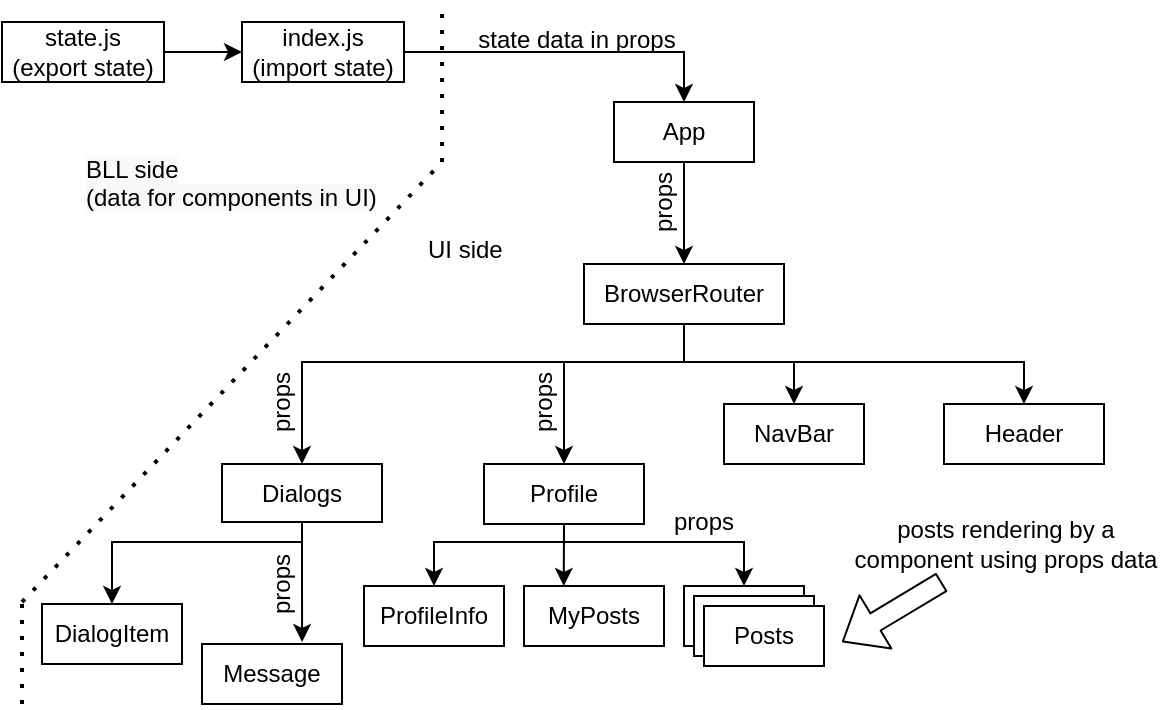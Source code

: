 <mxfile version="14.9.1" type="github">
  <diagram id="FIvKXW3m4rF-JjWIWFt3" name="Page-1">
    <mxGraphModel dx="1065" dy="490" grid="1" gridSize="10" guides="1" tooltips="1" connect="1" arrows="1" fold="1" page="1" pageScale="1" pageWidth="827" pageHeight="1169" math="0" shadow="0">
      <root>
        <mxCell id="0" />
        <mxCell id="1" parent="0" />
        <mxCell id="Ye2gH1mY8wvx8TZLGT_f-8" style="edgeStyle=orthogonalEdgeStyle;rounded=0;orthogonalLoop=1;jettySize=auto;html=1;exitX=1;exitY=0.5;exitDx=0;exitDy=0;entryX=0.5;entryY=0;entryDx=0;entryDy=0;" parent="1" source="Ye2gH1mY8wvx8TZLGT_f-1" target="Ye2gH1mY8wvx8TZLGT_f-2" edge="1">
          <mxGeometry relative="1" as="geometry" />
        </mxCell>
        <mxCell id="Ye2gH1mY8wvx8TZLGT_f-1" value="index.js&lt;br&gt;(import state)" style="rounded=0;whiteSpace=wrap;html=1;" parent="1" vertex="1">
          <mxGeometry x="250" y="50" width="81" height="30" as="geometry" />
        </mxCell>
        <mxCell id="Ye2gH1mY8wvx8TZLGT_f-9" style="edgeStyle=orthogonalEdgeStyle;rounded=0;orthogonalLoop=1;jettySize=auto;html=1;exitX=0.5;exitY=1;exitDx=0;exitDy=0;entryX=0.5;entryY=0;entryDx=0;entryDy=0;" parent="1" source="Ye2gH1mY8wvx8TZLGT_f-2" target="Ye2gH1mY8wvx8TZLGT_f-3" edge="1">
          <mxGeometry relative="1" as="geometry" />
        </mxCell>
        <mxCell id="Ye2gH1mY8wvx8TZLGT_f-2" value="App" style="rounded=0;whiteSpace=wrap;html=1;" parent="1" vertex="1">
          <mxGeometry x="436" y="90" width="70" height="30" as="geometry" />
        </mxCell>
        <mxCell id="Ye2gH1mY8wvx8TZLGT_f-12" style="edgeStyle=orthogonalEdgeStyle;rounded=0;orthogonalLoop=1;jettySize=auto;html=1;exitX=0.5;exitY=1;exitDx=0;exitDy=0;entryX=0.5;entryY=0;entryDx=0;entryDy=0;" parent="1" source="Ye2gH1mY8wvx8TZLGT_f-3" target="Ye2gH1mY8wvx8TZLGT_f-6" edge="1">
          <mxGeometry relative="1" as="geometry">
            <Array as="points">
              <mxPoint x="471" y="220" />
              <mxPoint x="526" y="220" />
            </Array>
          </mxGeometry>
        </mxCell>
        <mxCell id="Ye2gH1mY8wvx8TZLGT_f-13" style="edgeStyle=orthogonalEdgeStyle;rounded=0;orthogonalLoop=1;jettySize=auto;html=1;exitX=0.5;exitY=1;exitDx=0;exitDy=0;entryX=0.5;entryY=0;entryDx=0;entryDy=0;" parent="1" source="Ye2gH1mY8wvx8TZLGT_f-3" target="Ye2gH1mY8wvx8TZLGT_f-7" edge="1">
          <mxGeometry relative="1" as="geometry">
            <Array as="points">
              <mxPoint x="471" y="220" />
              <mxPoint x="641" y="220" />
            </Array>
          </mxGeometry>
        </mxCell>
        <mxCell id="Ye2gH1mY8wvx8TZLGT_f-41" style="edgeStyle=orthogonalEdgeStyle;rounded=0;orthogonalLoop=1;jettySize=auto;html=1;exitX=0.5;exitY=1;exitDx=0;exitDy=0;entryX=0.5;entryY=0;entryDx=0;entryDy=0;" parent="1" source="Ye2gH1mY8wvx8TZLGT_f-3" target="Ye2gH1mY8wvx8TZLGT_f-5" edge="1">
          <mxGeometry relative="1" as="geometry">
            <Array as="points">
              <mxPoint x="471" y="220" />
              <mxPoint x="411" y="220" />
            </Array>
          </mxGeometry>
        </mxCell>
        <mxCell id="Ye2gH1mY8wvx8TZLGT_f-49" style="edgeStyle=orthogonalEdgeStyle;rounded=0;orthogonalLoop=1;jettySize=auto;html=1;exitX=0.5;exitY=1;exitDx=0;exitDy=0;entryX=0.5;entryY=0;entryDx=0;entryDy=0;" parent="1" source="Ye2gH1mY8wvx8TZLGT_f-3" target="Ye2gH1mY8wvx8TZLGT_f-4" edge="1">
          <mxGeometry relative="1" as="geometry">
            <mxPoint x="280" y="260" as="targetPoint" />
            <Array as="points">
              <mxPoint x="471" y="220" />
              <mxPoint x="280" y="220" />
            </Array>
          </mxGeometry>
        </mxCell>
        <mxCell id="Ye2gH1mY8wvx8TZLGT_f-3" value="BrowserRouter" style="rounded=0;whiteSpace=wrap;html=1;" parent="1" vertex="1">
          <mxGeometry x="421" y="171" width="100" height="30" as="geometry" />
        </mxCell>
        <mxCell id="Ye2gH1mY8wvx8TZLGT_f-47" style="edgeStyle=orthogonalEdgeStyle;rounded=0;orthogonalLoop=1;jettySize=auto;html=1;exitX=0.5;exitY=1;exitDx=0;exitDy=0;entryX=0.5;entryY=0;entryDx=0;entryDy=0;" parent="1" source="Ye2gH1mY8wvx8TZLGT_f-4" target="Ye2gH1mY8wvx8TZLGT_f-28" edge="1">
          <mxGeometry relative="1" as="geometry">
            <mxPoint x="210" y="330" as="targetPoint" />
            <Array as="points">
              <mxPoint x="280" y="310" />
              <mxPoint x="185" y="310" />
            </Array>
          </mxGeometry>
        </mxCell>
        <mxCell id="Ye2gH1mY8wvx8TZLGT_f-50" style="edgeStyle=orthogonalEdgeStyle;rounded=0;orthogonalLoop=1;jettySize=auto;html=1;exitX=0.5;exitY=1;exitDx=0;exitDy=0;" parent="1" source="Ye2gH1mY8wvx8TZLGT_f-4" edge="1">
          <mxGeometry relative="1" as="geometry">
            <mxPoint x="280.048" y="360" as="targetPoint" />
          </mxGeometry>
        </mxCell>
        <mxCell id="Ye2gH1mY8wvx8TZLGT_f-4" value="Dialogs" style="rounded=0;whiteSpace=wrap;html=1;" parent="1" vertex="1">
          <mxGeometry x="240" y="271" width="80" height="29" as="geometry" />
        </mxCell>
        <mxCell id="Ye2gH1mY8wvx8TZLGT_f-21" style="edgeStyle=orthogonalEdgeStyle;rounded=0;orthogonalLoop=1;jettySize=auto;html=1;exitX=0.5;exitY=1;exitDx=0;exitDy=0;entryX=0.5;entryY=0;entryDx=0;entryDy=0;" parent="1" source="Ye2gH1mY8wvx8TZLGT_f-5" target="Ye2gH1mY8wvx8TZLGT_f-14" edge="1">
          <mxGeometry relative="1" as="geometry">
            <Array as="points">
              <mxPoint x="411" y="310" />
              <mxPoint x="346" y="310" />
            </Array>
          </mxGeometry>
        </mxCell>
        <mxCell id="Ye2gH1mY8wvx8TZLGT_f-23" style="edgeStyle=orthogonalEdgeStyle;rounded=0;orthogonalLoop=1;jettySize=auto;html=1;exitX=0.5;exitY=1;exitDx=0;exitDy=0;entryX=0.5;entryY=0;entryDx=0;entryDy=0;" parent="1" source="Ye2gH1mY8wvx8TZLGT_f-5" target="Ye2gH1mY8wvx8TZLGT_f-16" edge="1">
          <mxGeometry relative="1" as="geometry">
            <Array as="points">
              <mxPoint x="411" y="310" />
              <mxPoint x="501" y="310" />
            </Array>
          </mxGeometry>
        </mxCell>
        <mxCell id="Ye2gH1mY8wvx8TZLGT_f-26" style="edgeStyle=orthogonalEdgeStyle;rounded=0;orthogonalLoop=1;jettySize=auto;html=1;exitX=0.5;exitY=1;exitDx=0;exitDy=0;entryX=0.284;entryY=0;entryDx=0;entryDy=0;entryPerimeter=0;" parent="1" source="Ye2gH1mY8wvx8TZLGT_f-5" target="Ye2gH1mY8wvx8TZLGT_f-15" edge="1">
          <mxGeometry relative="1" as="geometry" />
        </mxCell>
        <mxCell id="Ye2gH1mY8wvx8TZLGT_f-5" value="Profile" style="rounded=0;whiteSpace=wrap;html=1;" parent="1" vertex="1">
          <mxGeometry x="371" y="271" width="80" height="30" as="geometry" />
        </mxCell>
        <mxCell id="Ye2gH1mY8wvx8TZLGT_f-6" value="NavBar" style="rounded=0;whiteSpace=wrap;html=1;" parent="1" vertex="1">
          <mxGeometry x="491" y="241" width="70" height="30" as="geometry" />
        </mxCell>
        <mxCell id="Ye2gH1mY8wvx8TZLGT_f-7" value="Header" style="rounded=0;whiteSpace=wrap;html=1;" parent="1" vertex="1">
          <mxGeometry x="601" y="241" width="80" height="30" as="geometry" />
        </mxCell>
        <mxCell id="Ye2gH1mY8wvx8TZLGT_f-14" value="ProfileInfo" style="rounded=0;whiteSpace=wrap;html=1;" parent="1" vertex="1">
          <mxGeometry x="311" y="332" width="70" height="30" as="geometry" />
        </mxCell>
        <mxCell id="Ye2gH1mY8wvx8TZLGT_f-15" value="MyPosts" style="rounded=0;whiteSpace=wrap;html=1;" parent="1" vertex="1">
          <mxGeometry x="391" y="332" width="70" height="30" as="geometry" />
        </mxCell>
        <mxCell id="Ye2gH1mY8wvx8TZLGT_f-28" value="DialogItem" style="rounded=0;whiteSpace=wrap;html=1;" parent="1" vertex="1">
          <mxGeometry x="150" y="341" width="70" height="30" as="geometry" />
        </mxCell>
        <mxCell id="Ye2gH1mY8wvx8TZLGT_f-29" value="Message" style="rounded=0;whiteSpace=wrap;html=1;" parent="1" vertex="1">
          <mxGeometry x="230" y="361" width="70" height="30" as="geometry" />
        </mxCell>
        <mxCell id="Ye2gH1mY8wvx8TZLGT_f-35" value="" style="group" parent="1" vertex="1" connectable="0">
          <mxGeometry x="471" y="332" width="70" height="40" as="geometry" />
        </mxCell>
        <mxCell id="Ye2gH1mY8wvx8TZLGT_f-16" value="Posts" style="rounded=0;whiteSpace=wrap;html=1;" parent="Ye2gH1mY8wvx8TZLGT_f-35" vertex="1">
          <mxGeometry width="60" height="30" as="geometry" />
        </mxCell>
        <mxCell id="Ye2gH1mY8wvx8TZLGT_f-17" value="Posts" style="rounded=0;whiteSpace=wrap;html=1;" parent="Ye2gH1mY8wvx8TZLGT_f-35" vertex="1">
          <mxGeometry x="5" y="5" width="60" height="30" as="geometry" />
        </mxCell>
        <mxCell id="Ye2gH1mY8wvx8TZLGT_f-18" value="Posts" style="rounded=0;whiteSpace=wrap;html=1;" parent="Ye2gH1mY8wvx8TZLGT_f-35" vertex="1">
          <mxGeometry x="10" y="10" width="60" height="30" as="geometry" />
        </mxCell>
        <mxCell id="Ye2gH1mY8wvx8TZLGT_f-42" value="props" style="text;html=1;strokeColor=none;fillColor=none;align=center;verticalAlign=middle;whiteSpace=wrap;rounded=0;rotation=0;" parent="1" vertex="1">
          <mxGeometry x="461" y="290" width="40" height="20" as="geometry" />
        </mxCell>
        <mxCell id="Ye2gH1mY8wvx8TZLGT_f-43" value="props" style="text;html=1;strokeColor=none;fillColor=none;align=center;verticalAlign=middle;whiteSpace=wrap;rounded=0;rotation=270;" parent="1" vertex="1">
          <mxGeometry x="441" y="130" width="40" height="20" as="geometry" />
        </mxCell>
        <mxCell id="Ye2gH1mY8wvx8TZLGT_f-44" value="posts rendering by a component using props data" style="text;html=1;strokeColor=none;fillColor=none;align=center;verticalAlign=middle;whiteSpace=wrap;rounded=0;rotation=0;" parent="1" vertex="1">
          <mxGeometry x="550" y="301" width="164" height="20" as="geometry" />
        </mxCell>
        <mxCell id="Ye2gH1mY8wvx8TZLGT_f-45" value="" style="shape=flexArrow;endArrow=classic;html=1;" parent="1" edge="1">
          <mxGeometry width="50" height="50" relative="1" as="geometry">
            <mxPoint x="600" y="330" as="sourcePoint" />
            <mxPoint x="550" y="360" as="targetPoint" />
          </mxGeometry>
        </mxCell>
        <mxCell id="Ye2gH1mY8wvx8TZLGT_f-51" value="props" style="text;html=1;strokeColor=none;fillColor=none;align=center;verticalAlign=middle;whiteSpace=wrap;rounded=0;rotation=270;" parent="1" vertex="1">
          <mxGeometry x="250" y="230" width="40" height="20" as="geometry" />
        </mxCell>
        <mxCell id="Ye2gH1mY8wvx8TZLGT_f-52" value="props" style="text;html=1;strokeColor=none;fillColor=none;align=center;verticalAlign=middle;whiteSpace=wrap;rounded=0;rotation=270;" parent="1" vertex="1">
          <mxGeometry x="250" y="321" width="40" height="20" as="geometry" />
        </mxCell>
        <mxCell id="Ye2gH1mY8wvx8TZLGT_f-53" value="props" style="text;html=1;strokeColor=none;fillColor=none;align=center;verticalAlign=middle;whiteSpace=wrap;rounded=0;rotation=270;" parent="1" vertex="1">
          <mxGeometry x="381" y="230" width="40" height="20" as="geometry" />
        </mxCell>
        <mxCell id="Ye2gH1mY8wvx8TZLGT_f-58" value="&lt;span style=&quot;color: rgb(0 , 0 , 0) ; font-family: &amp;#34;helvetica&amp;#34; ; font-size: 12px ; font-style: normal ; font-weight: 400 ; letter-spacing: normal ; text-align: center ; text-indent: 0px ; text-transform: none ; word-spacing: 0px ; background-color: rgb(248 , 249 , 250) ; display: inline ; float: none&quot;&gt;BLL side&lt;br&gt;(data for components in UI)&lt;/span&gt;" style="text;whiteSpace=wrap;html=1;" parent="1" vertex="1">
          <mxGeometry x="170" y="110" width="150" height="40" as="geometry" />
        </mxCell>
        <mxCell id="Ye2gH1mY8wvx8TZLGT_f-59" value="&lt;div style=&quot;text-align: center&quot;&gt;&lt;span&gt;&lt;font face=&quot;helvetica&quot;&gt;UI side&lt;/font&gt;&lt;/span&gt;&lt;/div&gt;" style="text;whiteSpace=wrap;html=1;" parent="1" vertex="1">
          <mxGeometry x="341" y="150" width="50" height="30" as="geometry" />
        </mxCell>
        <mxCell id="Ye2gH1mY8wvx8TZLGT_f-61" style="edgeStyle=orthogonalEdgeStyle;rounded=0;orthogonalLoop=1;jettySize=auto;html=1;exitX=1;exitY=0.5;exitDx=0;exitDy=0;entryX=0;entryY=0.5;entryDx=0;entryDy=0;" parent="1" source="Ye2gH1mY8wvx8TZLGT_f-60" target="Ye2gH1mY8wvx8TZLGT_f-1" edge="1">
          <mxGeometry relative="1" as="geometry" />
        </mxCell>
        <mxCell id="Ye2gH1mY8wvx8TZLGT_f-60" value="state.js&lt;br&gt;(export state)" style="rounded=0;whiteSpace=wrap;html=1;" parent="1" vertex="1">
          <mxGeometry x="130" y="50" width="81" height="30" as="geometry" />
        </mxCell>
        <mxCell id="Ye2gH1mY8wvx8TZLGT_f-38" value="state data in props" style="text;html=1;strokeColor=none;fillColor=none;align=center;verticalAlign=middle;whiteSpace=wrap;rounded=0;" parent="1" vertex="1">
          <mxGeometry x="353" y="49" width="129" height="20" as="geometry" />
        </mxCell>
        <mxCell id="5kTBVl-lcOyZ4sefNkmL-1" value="" style="endArrow=none;dashed=1;html=1;dashPattern=1 3;strokeWidth=2;" edge="1" parent="1">
          <mxGeometry width="50" height="50" relative="1" as="geometry">
            <mxPoint x="140" y="340" as="sourcePoint" />
            <mxPoint x="350" y="120" as="targetPoint" />
          </mxGeometry>
        </mxCell>
        <mxCell id="5kTBVl-lcOyZ4sefNkmL-2" value="" style="endArrow=none;dashed=1;html=1;dashPattern=1 3;strokeWidth=2;" edge="1" parent="1">
          <mxGeometry width="50" height="50" relative="1" as="geometry">
            <mxPoint x="350" y="120" as="sourcePoint" />
            <mxPoint x="350" y="40" as="targetPoint" />
          </mxGeometry>
        </mxCell>
        <mxCell id="5kTBVl-lcOyZ4sefNkmL-3" value="" style="endArrow=none;dashed=1;html=1;dashPattern=1 3;strokeWidth=2;" edge="1" parent="1">
          <mxGeometry width="50" height="50" relative="1" as="geometry">
            <mxPoint x="140" y="391" as="sourcePoint" />
            <mxPoint x="140" y="341" as="targetPoint" />
          </mxGeometry>
        </mxCell>
      </root>
    </mxGraphModel>
  </diagram>
</mxfile>
